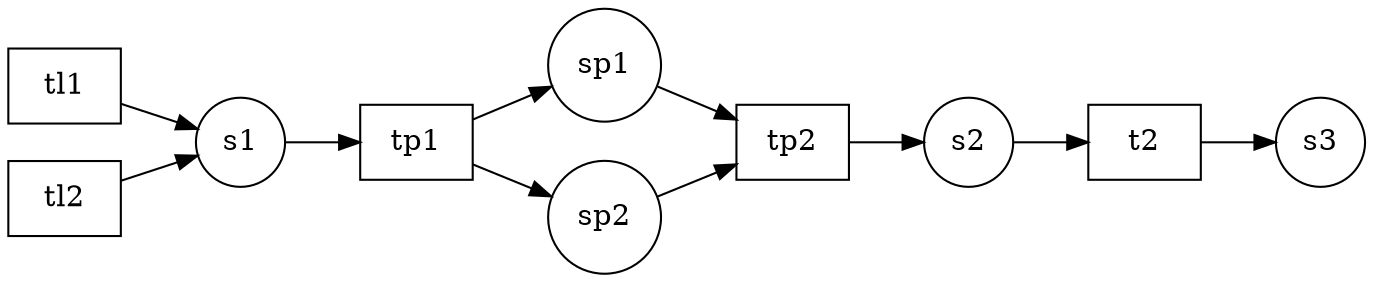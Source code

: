 digraph petrinet{
node[shape=circle];
rankdir=LR;
"s1";
"sp1";
"sp2";
"s2";
"s3";
"tl1" [shape=box];
"tl2" [shape=box];
"tp1" [shape=box];
"tp2" [shape=box];
"t2" [shape=box];
"s1"->"tp1"
"sp1"->"tp2"
"sp2"->"tp2"
"s2"->"t2"
"tl1"->"s1"
"tl2"->"s1"
"tp1"->"sp1"
"tp1"->"sp2"
"tp2"->"s2"
"t2"->"s3"
}